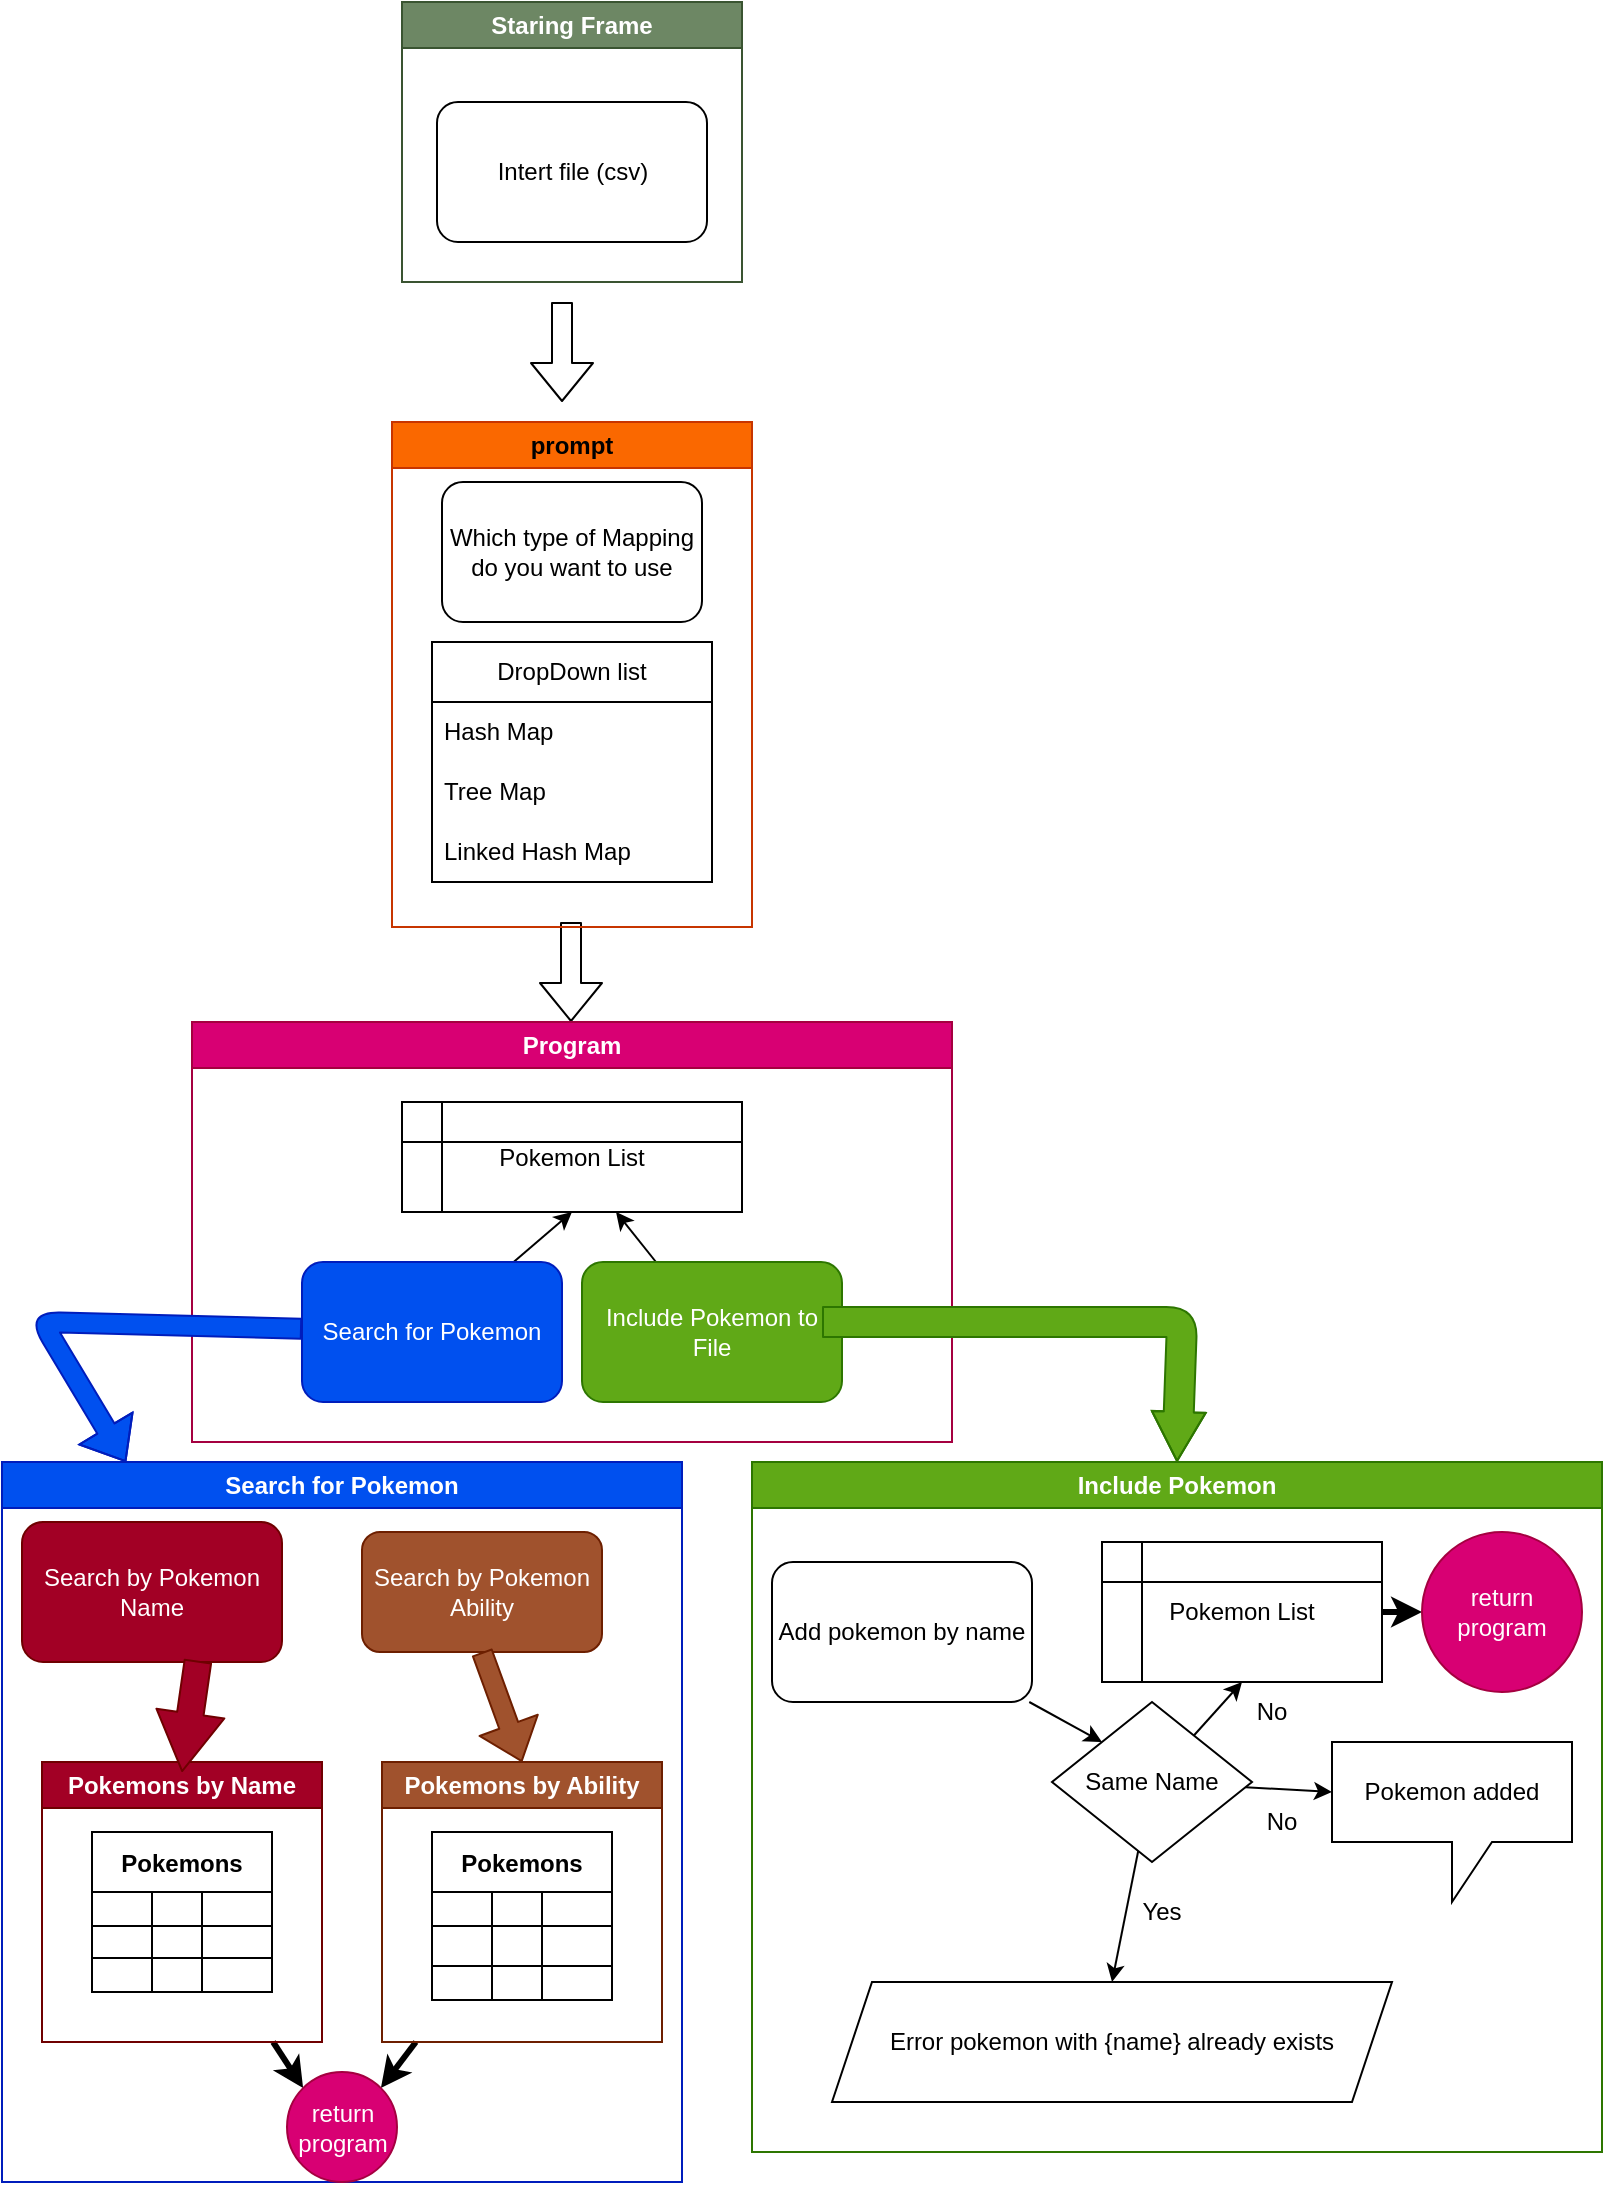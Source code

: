 <mxfile>
    <diagram id="AJ6TW7f4lj0LklfMSRzD" name="Page-1">
        <mxGraphModel dx="942" dy="744" grid="1" gridSize="10" guides="1" tooltips="1" connect="1" arrows="1" fold="1" page="1" pageScale="1" pageWidth="850" pageHeight="1100" math="0" shadow="0">
            <root>
                <mxCell id="0"/>
                <mxCell id="1" parent="0"/>
                <mxCell id="4" value="" style="shape=flexArrow;endArrow=classic;html=1;" edge="1" parent="1">
                    <mxGeometry width="50" height="50" relative="1" as="geometry">
                        <mxPoint x="324.5" y="470" as="sourcePoint"/>
                        <mxPoint x="324.5" y="520" as="targetPoint"/>
                    </mxGeometry>
                </mxCell>
                <mxCell id="11" value="Program" style="swimlane;whiteSpace=wrap;html=1;fillColor=#d80073;fontColor=#ffffff;strokeColor=#A50040;" vertex="1" parent="1">
                    <mxGeometry x="135" y="520" width="380" height="210" as="geometry"/>
                </mxCell>
                <mxCell id="67" style="edgeStyle=none;html=1;entryX=0.5;entryY=1;entryDx=0;entryDy=0;" edge="1" parent="11" source="8" target="7">
                    <mxGeometry relative="1" as="geometry"/>
                </mxCell>
                <mxCell id="8" value="Search for Pokemon" style="rounded=1;whiteSpace=wrap;html=1;fillColor=#0050ef;fontColor=#ffffff;strokeColor=#001DBC;" vertex="1" parent="11">
                    <mxGeometry x="55" y="120" width="130" height="70" as="geometry"/>
                </mxCell>
                <mxCell id="68" style="edgeStyle=none;html=1;" edge="1" parent="11" source="6" target="7">
                    <mxGeometry relative="1" as="geometry"/>
                </mxCell>
                <mxCell id="6" value="Include Pokemon to File" style="rounded=1;whiteSpace=wrap;html=1;fillColor=#60a917;fontColor=#ffffff;strokeColor=#2D7600;" vertex="1" parent="11">
                    <mxGeometry x="195" y="120" width="130" height="70" as="geometry"/>
                </mxCell>
                <mxCell id="7" value="Pokemon List" style="shape=internalStorage;whiteSpace=wrap;html=1;backgroundOutline=1;" vertex="1" parent="11">
                    <mxGeometry x="105" y="40" width="170" height="55" as="geometry"/>
                </mxCell>
                <mxCell id="48" value="" style="shape=flexArrow;endArrow=classic;html=1;width=15;endSize=7.857;endWidth=10.952;entryX=0.5;entryY=0;entryDx=0;entryDy=0;fillColor=#60a917;strokeColor=#2D7600;" edge="1" parent="11" target="29">
                    <mxGeometry width="50" height="50" relative="1" as="geometry">
                        <mxPoint x="315.0" y="150" as="sourcePoint"/>
                        <mxPoint x="315.0" y="200" as="targetPoint"/>
                        <Array as="points">
                            <mxPoint x="365" y="150"/>
                            <mxPoint x="495" y="150"/>
                        </Array>
                    </mxGeometry>
                </mxCell>
                <mxCell id="12" value="Staring Frame" style="swimlane;whiteSpace=wrap;html=1;startSize=23;fillColor=#6d8764;fontColor=#ffffff;strokeColor=#3A5431;" vertex="1" parent="1">
                    <mxGeometry x="240" y="10" width="170" height="140" as="geometry"/>
                </mxCell>
                <mxCell id="3" value="Intert file (csv)" style="rounded=1;whiteSpace=wrap;html=1;" vertex="1" parent="12">
                    <mxGeometry x="17.5" y="50" width="135" height="70" as="geometry"/>
                </mxCell>
                <mxCell id="13" value="prompt" style="swimlane;whiteSpace=wrap;html=1;fillColor=#fa6800;fontColor=#000000;strokeColor=#C73500;" vertex="1" parent="1">
                    <mxGeometry x="235" y="220" width="180" height="252.5" as="geometry"/>
                </mxCell>
                <mxCell id="16" value="Which type of Mapping do you want to use" style="rounded=1;whiteSpace=wrap;html=1;" vertex="1" parent="13">
                    <mxGeometry x="25" y="30" width="130" height="70" as="geometry"/>
                </mxCell>
                <mxCell id="17" value="DropDown list" style="swimlane;fontStyle=0;childLayout=stackLayout;horizontal=1;startSize=30;horizontalStack=0;resizeParent=1;resizeParentMax=0;resizeLast=0;collapsible=1;marginBottom=0;whiteSpace=wrap;html=1;" vertex="1" parent="13">
                    <mxGeometry x="20" y="110" width="140" height="120" as="geometry"/>
                </mxCell>
                <mxCell id="18" value="Hash Map" style="text;strokeColor=none;fillColor=none;align=left;verticalAlign=middle;spacingLeft=4;spacingRight=4;overflow=hidden;points=[[0,0.5],[1,0.5]];portConstraint=eastwest;rotatable=0;whiteSpace=wrap;html=1;" vertex="1" parent="17">
                    <mxGeometry y="30" width="140" height="30" as="geometry"/>
                </mxCell>
                <mxCell id="19" value="Tree Map" style="text;strokeColor=none;fillColor=none;align=left;verticalAlign=middle;spacingLeft=4;spacingRight=4;overflow=hidden;points=[[0,0.5],[1,0.5]];portConstraint=eastwest;rotatable=0;whiteSpace=wrap;html=1;" vertex="1" parent="17">
                    <mxGeometry y="60" width="140" height="30" as="geometry"/>
                </mxCell>
                <mxCell id="20" value="Linked Hash Map" style="text;strokeColor=none;fillColor=none;align=left;verticalAlign=middle;spacingLeft=4;spacingRight=4;overflow=hidden;points=[[0,0.5],[1,0.5]];portConstraint=eastwest;rotatable=0;whiteSpace=wrap;html=1;" vertex="1" parent="17">
                    <mxGeometry y="90" width="140" height="30" as="geometry"/>
                </mxCell>
                <mxCell id="29" value="Include Pokemon" style="swimlane;whiteSpace=wrap;html=1;fillColor=#60a917;fontColor=#ffffff;strokeColor=#2D7600;" vertex="1" parent="1">
                    <mxGeometry x="415" y="740" width="425" height="345" as="geometry"/>
                </mxCell>
                <mxCell id="39" style="edgeStyle=none;html=1;entryX=0;entryY=0;entryDx=0;entryDy=0;" edge="1" parent="29" source="30" target="38">
                    <mxGeometry relative="1" as="geometry"/>
                </mxCell>
                <mxCell id="30" value="Add pokemon by name" style="rounded=1;whiteSpace=wrap;html=1;" vertex="1" parent="29">
                    <mxGeometry x="10" y="50" width="130" height="70" as="geometry"/>
                </mxCell>
                <mxCell id="35" value="Error pokemon with {name} already exists" style="shape=parallelogram;perimeter=parallelogramPerimeter;whiteSpace=wrap;html=1;fixedSize=1;" vertex="1" parent="29">
                    <mxGeometry x="40" y="260" width="280" height="60" as="geometry"/>
                </mxCell>
                <mxCell id="40" style="edgeStyle=none;html=1;entryX=0.5;entryY=1;entryDx=0;entryDy=0;" edge="1" parent="29" source="38" target="36">
                    <mxGeometry relative="1" as="geometry"/>
                </mxCell>
                <mxCell id="41" style="edgeStyle=none;html=1;entryX=0.5;entryY=0;entryDx=0;entryDy=0;" edge="1" parent="29" source="38" target="35">
                    <mxGeometry relative="1" as="geometry"/>
                </mxCell>
                <mxCell id="70" style="edgeStyle=none;html=1;entryX=0;entryY=0;entryDx=0;entryDy=25;entryPerimeter=0;" edge="1" parent="29" source="38" target="69">
                    <mxGeometry relative="1" as="geometry"/>
                </mxCell>
                <mxCell id="38" value="Same Name" style="rhombus;whiteSpace=wrap;html=1;" vertex="1" parent="29">
                    <mxGeometry x="150" y="120" width="100" height="80" as="geometry"/>
                </mxCell>
                <mxCell id="108" style="edgeStyle=none;html=1;strokeWidth=3;" edge="1" parent="29" source="36" target="107">
                    <mxGeometry relative="1" as="geometry"/>
                </mxCell>
                <mxCell id="36" value="Pokemon List" style="shape=internalStorage;whiteSpace=wrap;html=1;backgroundOutline=1;" vertex="1" parent="29">
                    <mxGeometry x="175" y="40" width="140" height="70" as="geometry"/>
                </mxCell>
                <mxCell id="43" value="No" style="text;html=1;strokeColor=none;fillColor=none;align=center;verticalAlign=middle;whiteSpace=wrap;rounded=0;" vertex="1" parent="29">
                    <mxGeometry x="230" y="110" width="60" height="30" as="geometry"/>
                </mxCell>
                <mxCell id="44" value="Yes" style="text;html=1;strokeColor=none;fillColor=none;align=center;verticalAlign=middle;whiteSpace=wrap;rounded=0;" vertex="1" parent="29">
                    <mxGeometry x="175" y="210" width="60" height="30" as="geometry"/>
                </mxCell>
                <mxCell id="69" value="Pokemon added" style="shape=callout;whiteSpace=wrap;html=1;perimeter=calloutPerimeter;" vertex="1" parent="29">
                    <mxGeometry x="290" y="140" width="120" height="80" as="geometry"/>
                </mxCell>
                <mxCell id="71" value="No" style="text;html=1;strokeColor=none;fillColor=none;align=center;verticalAlign=middle;whiteSpace=wrap;rounded=0;" vertex="1" parent="29">
                    <mxGeometry x="235" y="165" width="60" height="30" as="geometry"/>
                </mxCell>
                <mxCell id="107" value="return program" style="ellipse;whiteSpace=wrap;html=1;aspect=fixed;fillColor=#d80073;fontColor=#ffffff;strokeColor=#A50040;" vertex="1" parent="29">
                    <mxGeometry x="335" y="35" width="80" height="80" as="geometry"/>
                </mxCell>
                <mxCell id="46" value="" style="shape=flexArrow;endArrow=classic;html=1;" edge="1" parent="1">
                    <mxGeometry width="50" height="50" relative="1" as="geometry">
                        <mxPoint x="320" y="160" as="sourcePoint"/>
                        <mxPoint x="320" y="210" as="targetPoint"/>
                    </mxGeometry>
                </mxCell>
                <mxCell id="47" value="" style="shape=flexArrow;endArrow=classic;html=1;fillColor=#0050ef;strokeColor=#001DBC;" edge="1" parent="1" source="8" target="49">
                    <mxGeometry width="50" height="50" relative="1" as="geometry">
                        <mxPoint x="-40" y="730" as="sourcePoint"/>
                        <mxPoint x="60" y="655" as="targetPoint"/>
                        <Array as="points">
                            <mxPoint x="60" y="670"/>
                        </Array>
                    </mxGeometry>
                </mxCell>
                <mxCell id="49" value="Search for Pokemon" style="swimlane;whiteSpace=wrap;html=1;fillColor=#0050ef;fontColor=#ffffff;strokeColor=#001DBC;" vertex="1" parent="1">
                    <mxGeometry x="40" y="740" width="340" height="360" as="geometry"/>
                </mxCell>
                <mxCell id="51" value="Search by Pokemon Name" style="rounded=1;whiteSpace=wrap;html=1;fillColor=#a20025;fontColor=#ffffff;strokeColor=#6F0000;" vertex="1" parent="49">
                    <mxGeometry x="10" y="30" width="130" height="70" as="geometry"/>
                </mxCell>
                <mxCell id="66" value="Search by Pokemon Ability" style="rounded=1;whiteSpace=wrap;html=1;fillColor=#a0522d;fontColor=#ffffff;strokeColor=#6D1F00;" vertex="1" parent="49">
                    <mxGeometry x="180" y="35" width="120" height="60" as="geometry"/>
                </mxCell>
                <mxCell id="110" style="edgeStyle=none;html=1;entryX=1;entryY=0;entryDx=0;entryDy=0;strokeWidth=3;" edge="1" parent="49" source="72" target="109">
                    <mxGeometry relative="1" as="geometry"/>
                </mxCell>
                <mxCell id="72" value="Pokemons by Ability" style="swimlane;whiteSpace=wrap;html=1;fillColor=#a0522d;strokeColor=#6D1F00;fontColor=#ffffff;" vertex="1" parent="49">
                    <mxGeometry x="190" y="150" width="140" height="140" as="geometry"/>
                </mxCell>
                <mxCell id="73" value="Pokemons" style="shape=table;startSize=30;container=1;collapsible=0;childLayout=tableLayout;fontStyle=1;align=center;" vertex="1" parent="72">
                    <mxGeometry x="25" y="35" width="90" height="84" as="geometry"/>
                </mxCell>
                <mxCell id="74" value="" style="shape=tableRow;horizontal=0;startSize=0;swimlaneHead=0;swimlaneBody=0;top=0;left=0;bottom=0;right=0;collapsible=0;dropTarget=0;fillColor=none;points=[[0,0.5],[1,0.5]];portConstraint=eastwest;" vertex="1" parent="73">
                    <mxGeometry y="30" width="90" height="17" as="geometry"/>
                </mxCell>
                <mxCell id="75" value="" style="shape=partialRectangle;html=1;whiteSpace=wrap;connectable=0;fillColor=none;top=0;left=0;bottom=0;right=0;overflow=hidden;" vertex="1" parent="74">
                    <mxGeometry width="30" height="17" as="geometry">
                        <mxRectangle width="30" height="17" as="alternateBounds"/>
                    </mxGeometry>
                </mxCell>
                <mxCell id="76" value="" style="shape=partialRectangle;html=1;whiteSpace=wrap;connectable=0;fillColor=none;top=0;left=0;bottom=0;right=0;overflow=hidden;" vertex="1" parent="74">
                    <mxGeometry x="30" width="25" height="17" as="geometry">
                        <mxRectangle width="25" height="17" as="alternateBounds"/>
                    </mxGeometry>
                </mxCell>
                <mxCell id="77" value="" style="shape=partialRectangle;html=1;whiteSpace=wrap;connectable=0;fillColor=none;top=0;left=0;bottom=0;right=0;overflow=hidden;" vertex="1" parent="74">
                    <mxGeometry x="55" width="35" height="17" as="geometry">
                        <mxRectangle width="35" height="17" as="alternateBounds"/>
                    </mxGeometry>
                </mxCell>
                <mxCell id="78" value="" style="shape=tableRow;horizontal=0;startSize=0;swimlaneHead=0;swimlaneBody=0;top=0;left=0;bottom=0;right=0;collapsible=0;dropTarget=0;fillColor=none;points=[[0,0.5],[1,0.5]];portConstraint=eastwest;" vertex="1" parent="73">
                    <mxGeometry y="47" width="90" height="20" as="geometry"/>
                </mxCell>
                <mxCell id="79" value="" style="shape=partialRectangle;html=1;whiteSpace=wrap;connectable=0;fillColor=none;top=0;left=0;bottom=0;right=0;overflow=hidden;" vertex="1" parent="78">
                    <mxGeometry width="30" height="20" as="geometry">
                        <mxRectangle width="30" height="20" as="alternateBounds"/>
                    </mxGeometry>
                </mxCell>
                <mxCell id="80" value="" style="shape=partialRectangle;html=1;whiteSpace=wrap;connectable=0;fillColor=none;top=0;left=0;bottom=0;right=0;overflow=hidden;" vertex="1" parent="78">
                    <mxGeometry x="30" width="25" height="20" as="geometry">
                        <mxRectangle width="25" height="20" as="alternateBounds"/>
                    </mxGeometry>
                </mxCell>
                <mxCell id="81" value="" style="shape=partialRectangle;html=1;whiteSpace=wrap;connectable=0;fillColor=none;top=0;left=0;bottom=0;right=0;overflow=hidden;" vertex="1" parent="78">
                    <mxGeometry x="55" width="35" height="20" as="geometry">
                        <mxRectangle width="35" height="20" as="alternateBounds"/>
                    </mxGeometry>
                </mxCell>
                <mxCell id="82" value="" style="shape=tableRow;horizontal=0;startSize=0;swimlaneHead=0;swimlaneBody=0;top=0;left=0;bottom=0;right=0;collapsible=0;dropTarget=0;fillColor=none;points=[[0,0.5],[1,0.5]];portConstraint=eastwest;" vertex="1" parent="73">
                    <mxGeometry y="67" width="90" height="17" as="geometry"/>
                </mxCell>
                <mxCell id="83" value="" style="shape=partialRectangle;html=1;whiteSpace=wrap;connectable=0;fillColor=none;top=0;left=0;bottom=0;right=0;overflow=hidden;" vertex="1" parent="82">
                    <mxGeometry width="30" height="17" as="geometry">
                        <mxRectangle width="30" height="17" as="alternateBounds"/>
                    </mxGeometry>
                </mxCell>
                <mxCell id="84" value="" style="shape=partialRectangle;html=1;whiteSpace=wrap;connectable=0;fillColor=none;top=0;left=0;bottom=0;right=0;overflow=hidden;" vertex="1" parent="82">
                    <mxGeometry x="30" width="25" height="17" as="geometry">
                        <mxRectangle width="25" height="17" as="alternateBounds"/>
                    </mxGeometry>
                </mxCell>
                <mxCell id="85" value="" style="shape=partialRectangle;html=1;whiteSpace=wrap;connectable=0;fillColor=none;top=0;left=0;bottom=0;right=0;overflow=hidden;" vertex="1" parent="82">
                    <mxGeometry x="55" width="35" height="17" as="geometry">
                        <mxRectangle width="35" height="17" as="alternateBounds"/>
                    </mxGeometry>
                </mxCell>
                <mxCell id="87" value="" style="shape=flexArrow;endArrow=classic;html=1;exitX=0.5;exitY=1;exitDx=0;exitDy=0;entryX=0.5;entryY=0;entryDx=0;entryDy=0;fillColor=#a0522d;strokeColor=#6D1F00;" edge="1" parent="49" source="66" target="72">
                    <mxGeometry width="50" height="50" relative="1" as="geometry">
                        <mxPoint x="310" y="220" as="sourcePoint"/>
                        <mxPoint x="360" y="170" as="targetPoint"/>
                    </mxGeometry>
                </mxCell>
                <mxCell id="111" style="edgeStyle=none;html=1;entryX=0;entryY=0;entryDx=0;entryDy=0;strokeWidth=3;" edge="1" parent="49" source="88" target="109">
                    <mxGeometry relative="1" as="geometry"/>
                </mxCell>
                <mxCell id="88" value="Pokemons by Name" style="swimlane;whiteSpace=wrap;html=1;fillColor=#a20025;strokeColor=#6F0000;fontColor=#ffffff;" vertex="1" parent="49">
                    <mxGeometry x="20" y="150" width="140" height="140" as="geometry"/>
                </mxCell>
                <mxCell id="89" value="Pokemons" style="shape=table;startSize=30;container=1;collapsible=0;childLayout=tableLayout;fontStyle=1;align=center;" vertex="1" parent="88">
                    <mxGeometry x="25" y="35" width="90" height="80" as="geometry"/>
                </mxCell>
                <mxCell id="90" value="" style="shape=tableRow;horizontal=0;startSize=0;swimlaneHead=0;swimlaneBody=0;top=0;left=0;bottom=0;right=0;collapsible=0;dropTarget=0;fillColor=none;points=[[0,0.5],[1,0.5]];portConstraint=eastwest;" vertex="1" parent="89">
                    <mxGeometry y="30" width="90" height="17" as="geometry"/>
                </mxCell>
                <mxCell id="91" value="" style="shape=partialRectangle;html=1;whiteSpace=wrap;connectable=0;fillColor=none;top=0;left=0;bottom=0;right=0;overflow=hidden;" vertex="1" parent="90">
                    <mxGeometry width="30" height="17" as="geometry">
                        <mxRectangle width="30" height="17" as="alternateBounds"/>
                    </mxGeometry>
                </mxCell>
                <mxCell id="92" value="" style="shape=partialRectangle;html=1;whiteSpace=wrap;connectable=0;fillColor=none;top=0;left=0;bottom=0;right=0;overflow=hidden;" vertex="1" parent="90">
                    <mxGeometry x="30" width="25" height="17" as="geometry">
                        <mxRectangle width="25" height="17" as="alternateBounds"/>
                    </mxGeometry>
                </mxCell>
                <mxCell id="93" value="" style="shape=partialRectangle;html=1;whiteSpace=wrap;connectable=0;fillColor=none;top=0;left=0;bottom=0;right=0;overflow=hidden;" vertex="1" parent="90">
                    <mxGeometry x="55" width="35" height="17" as="geometry">
                        <mxRectangle width="35" height="17" as="alternateBounds"/>
                    </mxGeometry>
                </mxCell>
                <mxCell id="94" value="" style="shape=tableRow;horizontal=0;startSize=0;swimlaneHead=0;swimlaneBody=0;top=0;left=0;bottom=0;right=0;collapsible=0;dropTarget=0;fillColor=none;points=[[0,0.5],[1,0.5]];portConstraint=eastwest;" vertex="1" parent="89">
                    <mxGeometry y="47" width="90" height="16" as="geometry"/>
                </mxCell>
                <mxCell id="95" value="" style="shape=partialRectangle;html=1;whiteSpace=wrap;connectable=0;fillColor=none;top=0;left=0;bottom=0;right=0;overflow=hidden;" vertex="1" parent="94">
                    <mxGeometry width="30" height="16" as="geometry">
                        <mxRectangle width="30" height="16" as="alternateBounds"/>
                    </mxGeometry>
                </mxCell>
                <mxCell id="96" value="" style="shape=partialRectangle;html=1;whiteSpace=wrap;connectable=0;fillColor=none;top=0;left=0;bottom=0;right=0;overflow=hidden;" vertex="1" parent="94">
                    <mxGeometry x="30" width="25" height="16" as="geometry">
                        <mxRectangle width="25" height="16" as="alternateBounds"/>
                    </mxGeometry>
                </mxCell>
                <mxCell id="97" value="" style="shape=partialRectangle;html=1;whiteSpace=wrap;connectable=0;fillColor=none;top=0;left=0;bottom=0;right=0;overflow=hidden;" vertex="1" parent="94">
                    <mxGeometry x="55" width="35" height="16" as="geometry">
                        <mxRectangle width="35" height="16" as="alternateBounds"/>
                    </mxGeometry>
                </mxCell>
                <mxCell id="98" value="" style="shape=tableRow;horizontal=0;startSize=0;swimlaneHead=0;swimlaneBody=0;top=0;left=0;bottom=0;right=0;collapsible=0;dropTarget=0;fillColor=none;points=[[0,0.5],[1,0.5]];portConstraint=eastwest;" vertex="1" parent="89">
                    <mxGeometry y="63" width="90" height="17" as="geometry"/>
                </mxCell>
                <mxCell id="99" value="" style="shape=partialRectangle;html=1;whiteSpace=wrap;connectable=0;fillColor=none;top=0;left=0;bottom=0;right=0;overflow=hidden;" vertex="1" parent="98">
                    <mxGeometry width="30" height="17" as="geometry">
                        <mxRectangle width="30" height="17" as="alternateBounds"/>
                    </mxGeometry>
                </mxCell>
                <mxCell id="100" value="" style="shape=partialRectangle;html=1;whiteSpace=wrap;connectable=0;fillColor=none;top=0;left=0;bottom=0;right=0;overflow=hidden;" vertex="1" parent="98">
                    <mxGeometry x="30" width="25" height="17" as="geometry">
                        <mxRectangle width="25" height="17" as="alternateBounds"/>
                    </mxGeometry>
                </mxCell>
                <mxCell id="101" value="" style="shape=partialRectangle;html=1;whiteSpace=wrap;connectable=0;fillColor=none;top=0;left=0;bottom=0;right=0;overflow=hidden;" vertex="1" parent="98">
                    <mxGeometry x="55" width="35" height="17" as="geometry">
                        <mxRectangle width="35" height="17" as="alternateBounds"/>
                    </mxGeometry>
                </mxCell>
                <mxCell id="102" value="" style="shape=flexArrow;endArrow=classic;html=1;exitX=0.677;exitY=0.99;exitDx=0;exitDy=0;entryX=0.5;entryY=0;entryDx=0;entryDy=0;fillColor=#a20025;strokeColor=#6F0000;width=13.333;endSize=9.342;exitPerimeter=0;" edge="1" parent="49" source="51">
                    <mxGeometry width="50" height="50" relative="1" as="geometry">
                        <mxPoint x="70" y="100" as="sourcePoint"/>
                        <mxPoint x="90" y="155" as="targetPoint"/>
                    </mxGeometry>
                </mxCell>
                <mxCell id="109" value="return program" style="ellipse;whiteSpace=wrap;html=1;aspect=fixed;fillColor=#d80073;fontColor=#ffffff;strokeColor=#A50040;" vertex="1" parent="49">
                    <mxGeometry x="142.5" y="305" width="55" height="55" as="geometry"/>
                </mxCell>
            </root>
        </mxGraphModel>
    </diagram>
</mxfile>